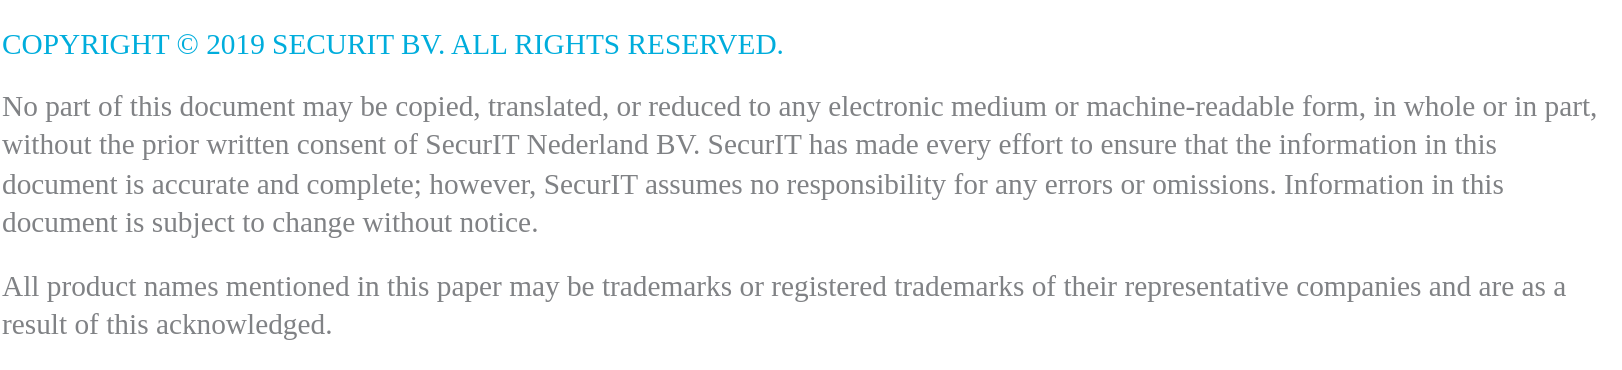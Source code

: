 <mxfile version="12.1.0" type="device" pages="1"><diagram id="HNzhQspMJC-4hIjLboZ6" name="Page-1"><mxGraphModel dx="1488" dy="873" grid="1" gridSize="10" guides="1" tooltips="1" connect="1" arrows="1" fold="1" page="1" pageScale="1" pageWidth="827" pageHeight="1169" math="0" shadow="0"><root><mxCell id="0"/><mxCell id="1" parent="0"/><mxCell id="6q_vQ019aHcQzFejQ-YS-3" value="&lt;div class=&quot;OutlineElement Ltr  BCX2 SCXW83095025&quot; style=&quot;direction: ltr&quot;&gt;&lt;p class=&quot;Paragraph SCXW83095025 BCX2&quot; style=&quot;vertical-align: baseline ; background-color: transparent ; text-align: left ; margin-left: 0px ; margin-right: 0px ; padding-left: 0px ; padding-right: 0px&quot;&gt;&lt;font&gt;&lt;span style=&quot;color: rgb(0 , 173 , 220) ; font-size: 11pt ; line-height: 19.425px&quot; class=&quot;TextRun SCXW83095025 BCX2&quot; lang=&quot;EN-US&quot;&gt;&lt;span class=&quot;NormalTextRun SCXW83095025 BCX2&quot; style=&quot;background-color: inherit&quot;&gt;COPYRIGHT © 201&lt;/span&gt;&lt;/span&gt;&lt;span style=&quot;color: rgb(0 , 173 , 220) ; font-size: 11pt ; line-height: 19.425px&quot; class=&quot;TextRun SCXW83095025 BCX2&quot; lang=&quot;EN-US&quot;&gt;&lt;span class=&quot;NormalTextRun SCXW83095025 BCX2&quot; style=&quot;background-color: inherit&quot;&gt;9&lt;/span&gt;&lt;/span&gt;&lt;span style=&quot;color: rgb(0 , 173 , 220) ; font-size: 11pt ; line-height: 19.425px&quot; class=&quot;TextRun SCXW83095025 BCX2&quot; lang=&quot;EN-US&quot;&gt;&lt;span class=&quot;NormalTextRun SCXW83095025 BCX2&quot; style=&quot;background-color: inherit&quot;&gt; SECURIT BV. ALL RIGHTS RESERVED.&lt;/span&gt;&lt;/span&gt;&lt;span class=&quot;EOP SCXW83095025 BCX2&quot; style=&quot;font-size: 11pt ; line-height: 19.425px&quot;&gt;&amp;nbsp;&lt;/span&gt;&lt;/font&gt;&lt;/p&gt;&lt;/div&gt;&lt;div class=&quot;OutlineElement Ltr  BCX2 SCXW83095025&quot; style=&quot;direction: ltr&quot;&gt;&lt;p class=&quot;Paragraph SCXW83095025 BCX2&quot; style=&quot;vertical-align: baseline ; background-color: transparent ; text-align: left ; margin-left: 0px ; margin-right: 0px ; padding-left: 0px ; padding-right: 0px&quot;&gt;&lt;font&gt;&lt;span class=&quot;TextRun SCXW83095025 BCX2&quot; lang=&quot;EN-US&quot; style=&quot;background-color: transparent ; color: rgb(128 , 130 , 133) ; font-size: 11pt ; line-height: 19.425px&quot;&gt;&lt;span class=&quot;NormalTextRun SCXW83095025 BCX2&quot; style=&quot;background-color: inherit&quot;&gt;No part of this document may be copied, translated, or reduced to any electronic medium or&lt;/span&gt;&lt;/span&gt;&lt;span class=&quot;EOP SCXW83095025 BCX2&quot; style=&quot;background-color: transparent ; font-size: 11pt ; line-height: 19.425px&quot;&gt;&amp;nbsp;&lt;/span&gt;&lt;span class=&quot;TextRun SCXW83095025 BCX2&quot; lang=&quot;EN-US&quot; style=&quot;background-color: transparent ; color: rgb(128 , 130 , 133) ; font-size: 11pt ; line-height: 19.425px&quot;&gt;&lt;span class=&quot;NormalTextRun SCXW83095025 BCX2&quot; style=&quot;background-color: inherit&quot;&gt;machine-readable form, in whole or in part, without the prior written consent of &lt;/span&gt;&lt;span class=&quot;SpellingError SCXW83095025 BCX2&quot; style=&quot;background-color: inherit&quot;&gt;SecurIT&lt;/span&gt;&lt;span class=&quot;NormalTextRun SCXW83095025 BCX2&quot; style=&quot;background-color: inherit&quot;&gt; Nederland BV. &lt;/span&gt;&lt;span class=&quot;SpellingError SCXW83095025 BCX2&quot; style=&quot;background-color: inherit&quot;&gt;SecurIT&lt;/span&gt;&lt;span class=&quot;NormalTextRun SCXW83095025 BCX2&quot; style=&quot;background-color: inherit&quot;&gt; has made every effort to ensure that the information in this document is accurate and complete; however, &lt;/span&gt;&lt;span class=&quot;SpellingError SCXW83095025 BCX2&quot; style=&quot;background-color: inherit&quot;&gt;SecurIT&lt;/span&gt;&lt;span class=&quot;NormalTextRun SCXW83095025 BCX2&quot; style=&quot;background-color: inherit&quot;&gt; assumes no responsibility for any errors or omissions. Information in&lt;/span&gt;&lt;/span&gt;&lt;span class=&quot;EOP SCXW83095025 BCX2&quot; style=&quot;background-color: transparent ; font-size: 11pt ; line-height: 19.425px&quot;&gt;&amp;nbsp;&lt;/span&gt;&lt;span class=&quot;TextRun SCXW83095025 BCX2&quot; lang=&quot;EN-US&quot; style=&quot;background-color: transparent ; color: rgb(128 , 130 , 133) ; font-size: 11pt ; line-height: 19.425px&quot;&gt;&lt;span class=&quot;NormalTextRun SCXW83095025 BCX2&quot; style=&quot;background-color: inherit&quot;&gt;this document is subject to change without notice.&lt;/span&gt;&lt;/span&gt;&lt;span class=&quot;EOP SCXW83095025 BCX2&quot; style=&quot;background-color: transparent ; font-size: 11pt ; line-height: 19.425px&quot;&gt;&amp;nbsp;&lt;/span&gt;&lt;/font&gt;&lt;/p&gt;&lt;/div&gt;&lt;div class=&quot;OutlineElement Ltr  BCX2 SCXW83095025&quot; style=&quot;direction: ltr&quot;&gt;&lt;p class=&quot;Paragraph SCXW83095025 BCX2&quot; style=&quot;vertical-align: baseline ; background-color: transparent ; text-align: left ; margin-left: 0px ; margin-right: 0px ; padding-left: 0px ; padding-right: 0px&quot;&gt;&lt;font&gt;&lt;span class=&quot;TextRun SCXW83095025 BCX2&quot; lang=&quot;EN-US&quot; style=&quot;background-color: transparent ; color: rgb(128 , 130 , 133) ; font-size: 11pt ; line-height: 19.425px&quot;&gt;&lt;span class=&quot;NormalTextRun SCXW83095025 BCX2&quot; style=&quot;background-color: inherit&quot;&gt;All product names mentioned in this paper may be trademarks or registered trademarks of their representative companies and are as a result of this acknowledged.&lt;/span&gt;&lt;/span&gt;&lt;span class=&quot;EOP SCXW83095025 BCX2&quot; style=&quot;background-color: transparent ; font-size: 11pt ; line-height: 19.425px&quot;&gt;&amp;nbsp;&lt;/span&gt;&lt;/font&gt;&lt;br&gt;&lt;/p&gt;&lt;/div&gt;" style="text;html=1;strokeColor=none;fillColor=none;align=center;verticalAlign=middle;whiteSpace=wrap;rounded=0;fontFamily=Libre Franklin;" vertex="1" parent="1"><mxGeometry x="8" y="10" width="810" height="160" as="geometry"/></mxCell></root></mxGraphModel></diagram></mxfile>